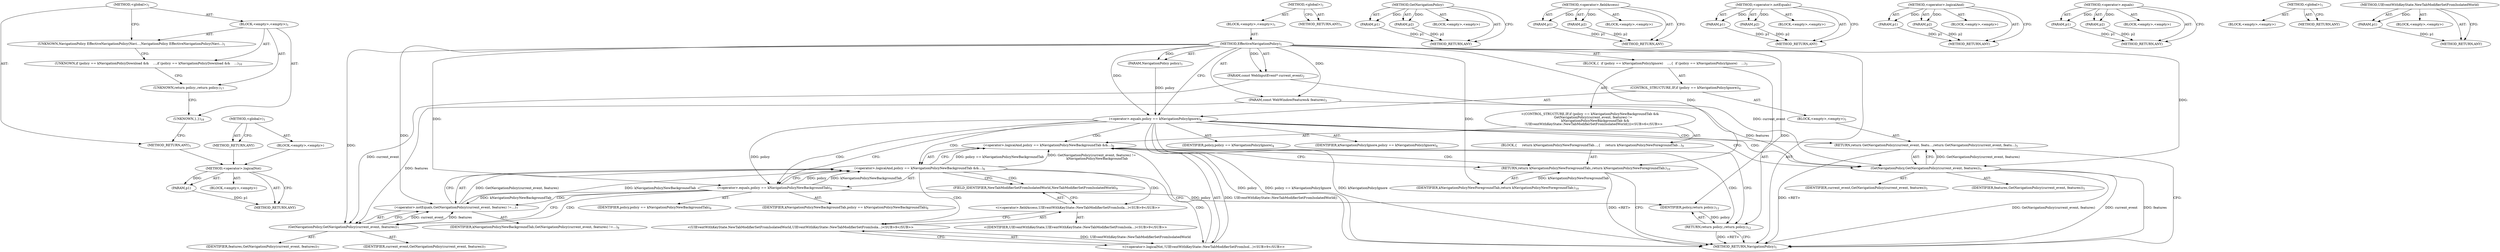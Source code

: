 digraph "&lt;global&gt;" {
vulnerable_84 [label=<(METHOD,&lt;operator&gt;.logicalNot)>];
vulnerable_85 [label=<(PARAM,p1)>];
vulnerable_86 [label=<(BLOCK,&lt;empty&gt;,&lt;empty&gt;)>];
vulnerable_87 [label=<(METHOD_RETURN,ANY)>];
vulnerable_6 [label=<(METHOD,&lt;global&gt;)<SUB>1</SUB>>];
vulnerable_7 [label=<(BLOCK,&lt;empty&gt;,&lt;empty&gt;)<SUB>1</SUB>>];
vulnerable_8 [label=<(METHOD,EffectiveNavigationPolicy)<SUB>1</SUB>>];
vulnerable_9 [label=<(PARAM,NavigationPolicy policy)<SUB>1</SUB>>];
vulnerable_10 [label=<(PARAM,const WebInputEvent* current_event)<SUB>2</SUB>>];
vulnerable_11 [label=<(PARAM,const WebWindowFeatures&amp; features)<SUB>3</SUB>>];
vulnerable_12 [label=<(BLOCK,{
  if (policy == kNavigationPolicyIgnore)
    ...,{
  if (policy == kNavigationPolicyIgnore)
    ...)<SUB>3</SUB>>];
vulnerable_13 [label=<(CONTROL_STRUCTURE,IF,if (policy == kNavigationPolicyIgnore))<SUB>4</SUB>>];
vulnerable_14 [label=<(&lt;operator&gt;.equals,policy == kNavigationPolicyIgnore)<SUB>4</SUB>>];
vulnerable_15 [label=<(IDENTIFIER,policy,policy == kNavigationPolicyIgnore)<SUB>4</SUB>>];
vulnerable_16 [label=<(IDENTIFIER,kNavigationPolicyIgnore,policy == kNavigationPolicyIgnore)<SUB>4</SUB>>];
vulnerable_17 [label=<(BLOCK,&lt;empty&gt;,&lt;empty&gt;)<SUB>5</SUB>>];
vulnerable_18 [label=<(RETURN,return GetNavigationPolicy(current_event, featu...,return GetNavigationPolicy(current_event, featu...)<SUB>5</SUB>>];
vulnerable_19 [label=<(GetNavigationPolicy,GetNavigationPolicy(current_event, features))<SUB>5</SUB>>];
vulnerable_20 [label=<(IDENTIFIER,current_event,GetNavigationPolicy(current_event, features))<SUB>5</SUB>>];
vulnerable_21 [label=<(IDENTIFIER,features,GetNavigationPolicy(current_event, features))<SUB>5</SUB>>];
vulnerable_22 [label="<(CONTROL_STRUCTURE,IF,if (policy == kNavigationPolicyNewBackgroundTab &amp;&amp;
      GetNavigationPolicy(current_event, features) !=
          kNavigationPolicyNewBackgroundTab &amp;&amp;
       !UIEventWithKeyState::NewTabModifierSetFromIsolatedWorld()))<SUB>6</SUB>>"];
vulnerable_23 [label=<(&lt;operator&gt;.logicalAnd,policy == kNavigationPolicyNewBackgroundTab &amp;&amp;
...)<SUB>6</SUB>>];
vulnerable_24 [label=<(&lt;operator&gt;.logicalAnd,policy == kNavigationPolicyNewBackgroundTab &amp;&amp;
...)<SUB>6</SUB>>];
vulnerable_25 [label=<(&lt;operator&gt;.equals,policy == kNavigationPolicyNewBackgroundTab)<SUB>6</SUB>>];
vulnerable_26 [label=<(IDENTIFIER,policy,policy == kNavigationPolicyNewBackgroundTab)<SUB>6</SUB>>];
vulnerable_27 [label=<(IDENTIFIER,kNavigationPolicyNewBackgroundTab,policy == kNavigationPolicyNewBackgroundTab)<SUB>6</SUB>>];
vulnerable_28 [label=<(&lt;operator&gt;.notEquals,GetNavigationPolicy(current_event, features) !=...)<SUB>7</SUB>>];
vulnerable_29 [label=<(GetNavigationPolicy,GetNavigationPolicy(current_event, features))<SUB>7</SUB>>];
vulnerable_30 [label=<(IDENTIFIER,current_event,GetNavigationPolicy(current_event, features))<SUB>7</SUB>>];
vulnerable_31 [label=<(IDENTIFIER,features,GetNavigationPolicy(current_event, features))<SUB>7</SUB>>];
vulnerable_32 [label=<(IDENTIFIER,kNavigationPolicyNewBackgroundTab,GetNavigationPolicy(current_event, features) !=...)<SUB>8</SUB>>];
vulnerable_33 [label="<(&lt;operator&gt;.logicalNot,!UIEventWithKeyState::NewTabModifierSetFromIsol...)<SUB>9</SUB>>"];
vulnerable_34 [label="<(UIEventWithKeyState.NewTabModifierSetFromIsolatedWorld,UIEventWithKeyState::NewTabModifierSetFromIsola...)<SUB>9</SUB>>"];
vulnerable_35 [label="<(&lt;operator&gt;.fieldAccess,UIEventWithKeyState::NewTabModifierSetFromIsola...)<SUB>9</SUB>>"];
vulnerable_36 [label="<(IDENTIFIER,UIEventWithKeyState,UIEventWithKeyState::NewTabModifierSetFromIsola...)<SUB>9</SUB>>"];
vulnerable_37 [label=<(FIELD_IDENTIFIER,NewTabModifierSetFromIsolatedWorld,NewTabModifierSetFromIsolatedWorld)<SUB>9</SUB>>];
vulnerable_38 [label=<(BLOCK,{
     return kNavigationPolicyNewForegroundTab...,{
     return kNavigationPolicyNewForegroundTab...)<SUB>9</SUB>>];
vulnerable_39 [label=<(RETURN,return kNavigationPolicyNewForegroundTab;,return kNavigationPolicyNewForegroundTab;)<SUB>10</SUB>>];
vulnerable_40 [label=<(IDENTIFIER,kNavigationPolicyNewForegroundTab,return kNavigationPolicyNewForegroundTab;)<SUB>10</SUB>>];
vulnerable_41 [label=<(RETURN,return policy;,return policy;)<SUB>12</SUB>>];
vulnerable_42 [label=<(IDENTIFIER,policy,return policy;)<SUB>12</SUB>>];
vulnerable_43 [label=<(METHOD_RETURN,NavigationPolicy)<SUB>1</SUB>>];
vulnerable_45 [label=<(METHOD_RETURN,ANY)<SUB>1</SUB>>];
vulnerable_69 [label=<(METHOD,GetNavigationPolicy)>];
vulnerable_70 [label=<(PARAM,p1)>];
vulnerable_71 [label=<(PARAM,p2)>];
vulnerable_72 [label=<(BLOCK,&lt;empty&gt;,&lt;empty&gt;)>];
vulnerable_73 [label=<(METHOD_RETURN,ANY)>];
vulnerable_92 [label=<(METHOD,&lt;operator&gt;.fieldAccess)>];
vulnerable_93 [label=<(PARAM,p1)>];
vulnerable_94 [label=<(PARAM,p2)>];
vulnerable_95 [label=<(BLOCK,&lt;empty&gt;,&lt;empty&gt;)>];
vulnerable_96 [label=<(METHOD_RETURN,ANY)>];
vulnerable_79 [label=<(METHOD,&lt;operator&gt;.notEquals)>];
vulnerable_80 [label=<(PARAM,p1)>];
vulnerable_81 [label=<(PARAM,p2)>];
vulnerable_82 [label=<(BLOCK,&lt;empty&gt;,&lt;empty&gt;)>];
vulnerable_83 [label=<(METHOD_RETURN,ANY)>];
vulnerable_74 [label=<(METHOD,&lt;operator&gt;.logicalAnd)>];
vulnerable_75 [label=<(PARAM,p1)>];
vulnerable_76 [label=<(PARAM,p2)>];
vulnerable_77 [label=<(BLOCK,&lt;empty&gt;,&lt;empty&gt;)>];
vulnerable_78 [label=<(METHOD_RETURN,ANY)>];
vulnerable_64 [label=<(METHOD,&lt;operator&gt;.equals)>];
vulnerable_65 [label=<(PARAM,p1)>];
vulnerable_66 [label=<(PARAM,p2)>];
vulnerable_67 [label=<(BLOCK,&lt;empty&gt;,&lt;empty&gt;)>];
vulnerable_68 [label=<(METHOD_RETURN,ANY)>];
vulnerable_58 [label=<(METHOD,&lt;global&gt;)<SUB>1</SUB>>];
vulnerable_59 [label=<(BLOCK,&lt;empty&gt;,&lt;empty&gt;)>];
vulnerable_60 [label=<(METHOD_RETURN,ANY)>];
vulnerable_88 [label=<(METHOD,UIEventWithKeyState.NewTabModifierSetFromIsolatedWorld)>];
vulnerable_89 [label=<(PARAM,p1)>];
vulnerable_90 [label=<(BLOCK,&lt;empty&gt;,&lt;empty&gt;)>];
vulnerable_91 [label=<(METHOD_RETURN,ANY)>];
fixed_6 [label=<(METHOD,&lt;global&gt;)<SUB>1</SUB>>];
fixed_7 [label=<(BLOCK,&lt;empty&gt;,&lt;empty&gt;)<SUB>1</SUB>>];
fixed_8 [label=<(UNKNOWN,NavigationPolicy EffectiveNavigationPolicy(Navi...,NavigationPolicy EffectiveNavigationPolicy(Navi...)<SUB>1</SUB>>];
fixed_9 [label=<(UNKNOWN,if (policy == kNavigationPolicyDownload &amp;&amp;
    ...,if (policy == kNavigationPolicyDownload &amp;&amp;
    ...)<SUB>10</SUB>>];
fixed_10 [label=<(UNKNOWN,return policy;,return policy;)<SUB>17</SUB>>];
fixed_11 [label=<(UNKNOWN,},})<SUB>18</SUB>>];
fixed_12 [label=<(METHOD_RETURN,ANY)<SUB>1</SUB>>];
fixed_17 [label=<(METHOD,&lt;global&gt;)<SUB>1</SUB>>];
fixed_18 [label=<(BLOCK,&lt;empty&gt;,&lt;empty&gt;)>];
fixed_19 [label=<(METHOD_RETURN,ANY)>];
vulnerable_84 -> vulnerable_85  [key=0, label="AST: "];
vulnerable_84 -> vulnerable_85  [key=1, label="DDG: "];
vulnerable_84 -> vulnerable_86  [key=0, label="AST: "];
vulnerable_84 -> vulnerable_87  [key=0, label="AST: "];
vulnerable_84 -> vulnerable_87  [key=1, label="CFG: "];
vulnerable_85 -> vulnerable_87  [key=0, label="DDG: p1"];
vulnerable_6 -> vulnerable_7  [key=0, label="AST: "];
vulnerable_6 -> vulnerable_45  [key=0, label="AST: "];
vulnerable_6 -> vulnerable_45  [key=1, label="CFG: "];
vulnerable_7 -> vulnerable_8  [key=0, label="AST: "];
vulnerable_8 -> vulnerable_9  [key=0, label="AST: "];
vulnerable_8 -> vulnerable_9  [key=1, label="DDG: "];
vulnerable_8 -> vulnerable_10  [key=0, label="AST: "];
vulnerable_8 -> vulnerable_10  [key=1, label="DDG: "];
vulnerable_8 -> vulnerable_11  [key=0, label="AST: "];
vulnerable_8 -> vulnerable_11  [key=1, label="DDG: "];
vulnerable_8 -> vulnerable_12  [key=0, label="AST: "];
vulnerable_8 -> vulnerable_43  [key=0, label="AST: "];
vulnerable_8 -> vulnerable_14  [key=0, label="CFG: "];
vulnerable_8 -> vulnerable_14  [key=1, label="DDG: "];
vulnerable_8 -> vulnerable_42  [key=0, label="DDG: "];
vulnerable_8 -> vulnerable_39  [key=0, label="DDG: "];
vulnerable_8 -> vulnerable_40  [key=0, label="DDG: "];
vulnerable_8 -> vulnerable_19  [key=0, label="DDG: "];
vulnerable_8 -> vulnerable_25  [key=0, label="DDG: "];
vulnerable_8 -> vulnerable_28  [key=0, label="DDG: "];
vulnerable_8 -> vulnerable_29  [key=0, label="DDG: "];
vulnerable_9 -> vulnerable_14  [key=0, label="DDG: policy"];
vulnerable_10 -> vulnerable_19  [key=0, label="DDG: current_event"];
vulnerable_10 -> vulnerable_29  [key=0, label="DDG: current_event"];
vulnerable_11 -> vulnerable_19  [key=0, label="DDG: features"];
vulnerable_11 -> vulnerable_29  [key=0, label="DDG: features"];
vulnerable_12 -> vulnerable_13  [key=0, label="AST: "];
vulnerable_12 -> vulnerable_22  [key=0, label="AST: "];
vulnerable_12 -> vulnerable_41  [key=0, label="AST: "];
vulnerable_13 -> vulnerable_14  [key=0, label="AST: "];
vulnerable_13 -> vulnerable_17  [key=0, label="AST: "];
vulnerable_14 -> vulnerable_15  [key=0, label="AST: "];
vulnerable_14 -> vulnerable_16  [key=0, label="AST: "];
vulnerable_14 -> vulnerable_19  [key=0, label="CFG: "];
vulnerable_14 -> vulnerable_19  [key=1, label="CDG: "];
vulnerable_14 -> vulnerable_25  [key=0, label="CFG: "];
vulnerable_14 -> vulnerable_25  [key=1, label="DDG: policy"];
vulnerable_14 -> vulnerable_25  [key=2, label="CDG: "];
vulnerable_14 -> vulnerable_43  [key=0, label="DDG: policy"];
vulnerable_14 -> vulnerable_43  [key=1, label="DDG: policy == kNavigationPolicyIgnore"];
vulnerable_14 -> vulnerable_43  [key=2, label="DDG: kNavigationPolicyIgnore"];
vulnerable_14 -> vulnerable_24  [key=0, label="CDG: "];
vulnerable_14 -> vulnerable_18  [key=0, label="CDG: "];
vulnerable_14 -> vulnerable_23  [key=0, label="CDG: "];
vulnerable_17 -> vulnerable_18  [key=0, label="AST: "];
vulnerable_18 -> vulnerable_19  [key=0, label="AST: "];
vulnerable_18 -> vulnerable_43  [key=0, label="CFG: "];
vulnerable_18 -> vulnerable_43  [key=1, label="DDG: &lt;RET&gt;"];
vulnerable_19 -> vulnerable_20  [key=0, label="AST: "];
vulnerable_19 -> vulnerable_21  [key=0, label="AST: "];
vulnerable_19 -> vulnerable_18  [key=0, label="CFG: "];
vulnerable_19 -> vulnerable_18  [key=1, label="DDG: GetNavigationPolicy(current_event, features)"];
vulnerable_19 -> vulnerable_43  [key=0, label="DDG: current_event"];
vulnerable_19 -> vulnerable_43  [key=1, label="DDG: features"];
vulnerable_19 -> vulnerable_43  [key=2, label="DDG: GetNavigationPolicy(current_event, features)"];
vulnerable_22 -> vulnerable_23  [key=0, label="AST: "];
vulnerable_22 -> vulnerable_38  [key=0, label="AST: "];
vulnerable_23 -> vulnerable_24  [key=0, label="AST: "];
vulnerable_23 -> vulnerable_33  [key=0, label="AST: "];
vulnerable_23 -> vulnerable_39  [key=0, label="CFG: "];
vulnerable_23 -> vulnerable_39  [key=1, label="CDG: "];
vulnerable_23 -> vulnerable_41  [key=0, label="CFG: "];
vulnerable_23 -> vulnerable_41  [key=1, label="CDG: "];
vulnerable_24 -> vulnerable_25  [key=0, label="AST: "];
vulnerable_24 -> vulnerable_28  [key=0, label="AST: "];
vulnerable_24 -> vulnerable_23  [key=0, label="CFG: "];
vulnerable_24 -> vulnerable_23  [key=1, label="DDG: policy == kNavigationPolicyNewBackgroundTab"];
vulnerable_24 -> vulnerable_23  [key=2, label="DDG: GetNavigationPolicy(current_event, features) !=
          kNavigationPolicyNewBackgroundTab"];
vulnerable_24 -> vulnerable_37  [key=0, label="CFG: "];
vulnerable_24 -> vulnerable_37  [key=1, label="CDG: "];
vulnerable_24 -> vulnerable_34  [key=0, label="CDG: "];
vulnerable_24 -> vulnerable_33  [key=0, label="CDG: "];
vulnerable_24 -> vulnerable_35  [key=0, label="CDG: "];
vulnerable_25 -> vulnerable_26  [key=0, label="AST: "];
vulnerable_25 -> vulnerable_27  [key=0, label="AST: "];
vulnerable_25 -> vulnerable_24  [key=0, label="CFG: "];
vulnerable_25 -> vulnerable_24  [key=1, label="DDG: policy"];
vulnerable_25 -> vulnerable_24  [key=2, label="DDG: kNavigationPolicyNewBackgroundTab"];
vulnerable_25 -> vulnerable_29  [key=0, label="CFG: "];
vulnerable_25 -> vulnerable_29  [key=1, label="CDG: "];
vulnerable_25 -> vulnerable_42  [key=0, label="DDG: policy"];
vulnerable_25 -> vulnerable_28  [key=0, label="DDG: kNavigationPolicyNewBackgroundTab"];
vulnerable_25 -> vulnerable_28  [key=1, label="CDG: "];
vulnerable_28 -> vulnerable_29  [key=0, label="AST: "];
vulnerable_28 -> vulnerable_32  [key=0, label="AST: "];
vulnerable_28 -> vulnerable_24  [key=0, label="CFG: "];
vulnerable_28 -> vulnerable_24  [key=1, label="DDG: GetNavigationPolicy(current_event, features)"];
vulnerable_28 -> vulnerable_24  [key=2, label="DDG: kNavigationPolicyNewBackgroundTab"];
vulnerable_29 -> vulnerable_30  [key=0, label="AST: "];
vulnerable_29 -> vulnerable_31  [key=0, label="AST: "];
vulnerable_29 -> vulnerable_28  [key=0, label="CFG: "];
vulnerable_29 -> vulnerable_28  [key=1, label="DDG: current_event"];
vulnerable_29 -> vulnerable_28  [key=2, label="DDG: features"];
vulnerable_33 -> vulnerable_34  [key=0, label="AST: "];
vulnerable_33 -> vulnerable_23  [key=0, label="CFG: "];
vulnerable_33 -> vulnerable_23  [key=1, label="DDG: UIEventWithKeyState::NewTabModifierSetFromIsolatedWorld()"];
vulnerable_34 -> vulnerable_35  [key=0, label="AST: "];
vulnerable_34 -> vulnerable_33  [key=0, label="CFG: "];
vulnerable_34 -> vulnerable_33  [key=1, label="DDG: UIEventWithKeyState::NewTabModifierSetFromIsolatedWorld"];
vulnerable_35 -> vulnerable_36  [key=0, label="AST: "];
vulnerable_35 -> vulnerable_37  [key=0, label="AST: "];
vulnerable_35 -> vulnerable_34  [key=0, label="CFG: "];
vulnerable_37 -> vulnerable_35  [key=0, label="CFG: "];
vulnerable_38 -> vulnerable_39  [key=0, label="AST: "];
vulnerable_39 -> vulnerable_40  [key=0, label="AST: "];
vulnerable_39 -> vulnerable_43  [key=0, label="CFG: "];
vulnerable_39 -> vulnerable_43  [key=1, label="DDG: &lt;RET&gt;"];
vulnerable_40 -> vulnerable_39  [key=0, label="DDG: kNavigationPolicyNewForegroundTab"];
vulnerable_41 -> vulnerable_42  [key=0, label="AST: "];
vulnerable_41 -> vulnerable_43  [key=0, label="CFG: "];
vulnerable_41 -> vulnerable_43  [key=1, label="DDG: &lt;RET&gt;"];
vulnerable_42 -> vulnerable_41  [key=0, label="DDG: policy"];
vulnerable_69 -> vulnerable_70  [key=0, label="AST: "];
vulnerable_69 -> vulnerable_70  [key=1, label="DDG: "];
vulnerable_69 -> vulnerable_72  [key=0, label="AST: "];
vulnerable_69 -> vulnerable_71  [key=0, label="AST: "];
vulnerable_69 -> vulnerable_71  [key=1, label="DDG: "];
vulnerable_69 -> vulnerable_73  [key=0, label="AST: "];
vulnerable_69 -> vulnerable_73  [key=1, label="CFG: "];
vulnerable_70 -> vulnerable_73  [key=0, label="DDG: p1"];
vulnerable_71 -> vulnerable_73  [key=0, label="DDG: p2"];
vulnerable_92 -> vulnerable_93  [key=0, label="AST: "];
vulnerable_92 -> vulnerable_93  [key=1, label="DDG: "];
vulnerable_92 -> vulnerable_95  [key=0, label="AST: "];
vulnerable_92 -> vulnerable_94  [key=0, label="AST: "];
vulnerable_92 -> vulnerable_94  [key=1, label="DDG: "];
vulnerable_92 -> vulnerable_96  [key=0, label="AST: "];
vulnerable_92 -> vulnerable_96  [key=1, label="CFG: "];
vulnerable_93 -> vulnerable_96  [key=0, label="DDG: p1"];
vulnerable_94 -> vulnerable_96  [key=0, label="DDG: p2"];
vulnerable_79 -> vulnerable_80  [key=0, label="AST: "];
vulnerable_79 -> vulnerable_80  [key=1, label="DDG: "];
vulnerable_79 -> vulnerable_82  [key=0, label="AST: "];
vulnerable_79 -> vulnerable_81  [key=0, label="AST: "];
vulnerable_79 -> vulnerable_81  [key=1, label="DDG: "];
vulnerable_79 -> vulnerable_83  [key=0, label="AST: "];
vulnerable_79 -> vulnerable_83  [key=1, label="CFG: "];
vulnerable_80 -> vulnerable_83  [key=0, label="DDG: p1"];
vulnerable_81 -> vulnerable_83  [key=0, label="DDG: p2"];
vulnerable_74 -> vulnerable_75  [key=0, label="AST: "];
vulnerable_74 -> vulnerable_75  [key=1, label="DDG: "];
vulnerable_74 -> vulnerable_77  [key=0, label="AST: "];
vulnerable_74 -> vulnerable_76  [key=0, label="AST: "];
vulnerable_74 -> vulnerable_76  [key=1, label="DDG: "];
vulnerable_74 -> vulnerable_78  [key=0, label="AST: "];
vulnerable_74 -> vulnerable_78  [key=1, label="CFG: "];
vulnerable_75 -> vulnerable_78  [key=0, label="DDG: p1"];
vulnerable_76 -> vulnerable_78  [key=0, label="DDG: p2"];
vulnerable_64 -> vulnerable_65  [key=0, label="AST: "];
vulnerable_64 -> vulnerable_65  [key=1, label="DDG: "];
vulnerable_64 -> vulnerable_67  [key=0, label="AST: "];
vulnerable_64 -> vulnerable_66  [key=0, label="AST: "];
vulnerable_64 -> vulnerable_66  [key=1, label="DDG: "];
vulnerable_64 -> vulnerable_68  [key=0, label="AST: "];
vulnerable_64 -> vulnerable_68  [key=1, label="CFG: "];
vulnerable_65 -> vulnerable_68  [key=0, label="DDG: p1"];
vulnerable_66 -> vulnerable_68  [key=0, label="DDG: p2"];
vulnerable_58 -> vulnerable_59  [key=0, label="AST: "];
vulnerable_58 -> vulnerable_60  [key=0, label="AST: "];
vulnerable_58 -> vulnerable_60  [key=1, label="CFG: "];
vulnerable_88 -> vulnerable_89  [key=0, label="AST: "];
vulnerable_88 -> vulnerable_89  [key=1, label="DDG: "];
vulnerable_88 -> vulnerable_90  [key=0, label="AST: "];
vulnerable_88 -> vulnerable_91  [key=0, label="AST: "];
vulnerable_88 -> vulnerable_91  [key=1, label="CFG: "];
vulnerable_89 -> vulnerable_91  [key=0, label="DDG: p1"];
fixed_6 -> fixed_7  [key=0, label="AST: "];
fixed_6 -> fixed_12  [key=0, label="AST: "];
fixed_6 -> fixed_8  [key=0, label="CFG: "];
fixed_7 -> fixed_8  [key=0, label="AST: "];
fixed_7 -> fixed_9  [key=0, label="AST: "];
fixed_7 -> fixed_10  [key=0, label="AST: "];
fixed_7 -> fixed_11  [key=0, label="AST: "];
fixed_8 -> fixed_9  [key=0, label="CFG: "];
fixed_9 -> fixed_10  [key=0, label="CFG: "];
fixed_10 -> fixed_11  [key=0, label="CFG: "];
fixed_11 -> fixed_12  [key=0, label="CFG: "];
fixed_12 -> vulnerable_84  [key=0];
fixed_17 -> fixed_18  [key=0, label="AST: "];
fixed_17 -> fixed_19  [key=0, label="AST: "];
fixed_17 -> fixed_19  [key=1, label="CFG: "];
fixed_18 -> vulnerable_84  [key=0];
fixed_19 -> vulnerable_84  [key=0];
}
